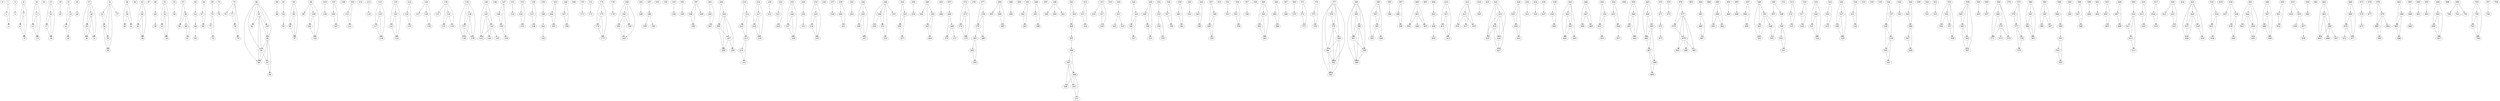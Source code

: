 digraph G {
    graph [fontsize=24]
    edge [fontsize=24]
    node [fontsize=24]
    ranksep = 1.5
    nodesep = .25
    0 -> { };
    1 -> { 2 3 };
    2 -> { 3 };
    3 -> { };
    4 -> { 5 };
    5 -> { };
    6 -> { 7 8 9 };
    7 -> { 8 9 };
    8 -> { 9 };
    9 -> { };
    10 -> { 11 12 13 };
    11 -> { 12 13 };
    12 -> { 13 };
    13 -> { };
    14 -> { };
    15 -> { 16 17 18 };
    16 -> { 17 18 };
    17 -> { 18 };
    18 -> { };
    19 -> { 20 };
    20 -> { };
    21 -> { 22 23 };
    22 -> { 23 24 };
    23 -> { 24 };
    24 -> { };
    25 -> { 26 };
    26 -> { };
    27 -> { 28 29 30 31 };
    28 -> { 29 30 31 };
    29 -> { 30 31 };
    30 -> { };
    31 -> { };
    32 -> { 33 34 35 36 37 };
    33 -> { 34 };
    34 -> { 35 36 };
    35 -> { 36 };
    36 -> { };
    37 -> { };
    38 -> { 39 40 41 };
    39 -> { 40 41 };
    40 -> { };
    41 -> { };
    42 -> { };
    43 -> { 44 45 46 };
    44 -> { 45 46 };
    45 -> { 46 };
    46 -> { };
    47 -> { };
    48 -> { 49 };
    49 -> { 50 };
    50 -> { };
    51 -> { 52 53 54 };
    52 -> { 53 54 };
    53 -> { 54 };
    54 -> { };
    55 -> { 56 };
    56 -> { };
    57 -> { 58 59 };
    58 -> { 59 60 61 };
    59 -> { };
    60 -> { 61 };
    61 -> { };
    62 -> { 63 };
    63 -> { 64 };
    64 -> { 65 };
    65 -> { };
    66 -> { 67 68 };
    67 -> { 68 };
    68 -> { };
    69 -> { 70 };
    70 -> { 71 72 };
    71 -> { 72 };
    72 -> { };
    73 -> { 74 };
    74 -> { };
    75 -> { 76 77 78 79 };
    76 -> { };
    77 -> { 78 };
    78 -> { 79 };
    79 -> { };
    80 -> { 81 82 83 84 85 86 };
    81 -> { 82 83 84 85 86 };
    82 -> { };
    83 -> { 84 };
    84 -> { 85 86 87 88 };
    85 -> { 86 87 };
    86 -> { };
    87 -> { 88 };
    88 -> { };
    89 -> { 90 };
    90 -> { };
    91 -> { 92 };
    92 -> { 93 };
    93 -> { };
    94 -> { 95 96 97 };
    95 -> { 96 97 };
    96 -> { 97 };
    97 -> { };
    98 -> { 99 100 101 102 };
    99 -> { };
    100 -> { 101 102 };
    101 -> { 102 };
    102 -> { };
    103 -> { 104 };
    104 -> { };
    105 -> { 106 107 };
    106 -> { 107 };
    107 -> { };
    108 -> { };
    109 -> { 110 111 };
    110 -> { 111 };
    111 -> { };
    112 -> { };
    113 -> { 114 };
    114 -> { };
    115 -> { 116 117 118 };
    116 -> { 117 118 };
    117 -> { 118 };
    118 -> { };
    119 -> { 120 121 122 };
    120 -> { 121 122 };
    121 -> { 122 };
    122 -> { };
    123 -> { 124 125 };
    124 -> { 125 };
    125 -> { };
    126 -> { 127 128 129 };
    127 -> { };
    128 -> { 129 };
    129 -> { };
    130 -> { 131 132 133 134 };
    131 -> { };
    132 -> { 133 134 };
    133 -> { };
    134 -> { };
    135 -> { 136 137 138 139 };
    136 -> { 137 138 139 };
    137 -> { 138 139 };
    138 -> { };
    139 -> { };
    140 -> { 141 142 143 };
    141 -> { 142 143 144 };
    142 -> { 143 144 145 };
    143 -> { };
    144 -> { };
    145 -> { };
    146 -> { };
    147 -> { 148 149 150 };
    148 -> { 149 };
    149 -> { 150 };
    150 -> { };
    151 -> { 152 };
    152 -> { };
    153 -> { 154 155 };
    154 -> { 155 };
    155 -> { };
    156 -> { 157 158 };
    157 -> { 158 };
    158 -> { };
    159 -> { 160 };
    160 -> { 161 };
    161 -> { 162 };
    162 -> { };
    163 -> { 164 165 };
    164 -> { 165 };
    165 -> { };
    166 -> { 167 168 };
    167 -> { 168 };
    168 -> { };
    169 -> { };
    170 -> { 171 };
    171 -> { };
    172 -> { 173 };
    173 -> { };
    174 -> { 175 176 177 };
    175 -> { 176 177 };
    176 -> { 177 };
    177 -> { };
    178 -> { 179 };
    179 -> { };
    180 -> { 181 182 183 184 };
    181 -> { 182 183 184 };
    182 -> { 183 };
    183 -> { };
    184 -> { };
    185 -> { 186 };
    186 -> { };
    187 -> { 188 };
    188 -> { 189 190 };
    189 -> { };
    190 -> { };
    191 -> { };
    192 -> { };
    193 -> { 194 };
    194 -> { };
    195 -> { 196 };
    196 -> { };
    197 -> { 198 199 200 };
    198 -> { 199 };
    199 -> { };
    200 -> { };
    201 -> { 202 203 };
    202 -> { 203 };
    203 -> { };
    204 -> { 205 206 };
    205 -> { 206 207 208 209 };
    206 -> { 207 208 };
    207 -> { 208 209 };
    208 -> { };
    209 -> { };
    210 -> { 211 212 };
    211 -> { 212 213 };
    212 -> { 213 };
    213 -> { 214 215 };
    214 -> { 215 };
    215 -> { };
    216 -> { 217 218 219 };
    217 -> { 218 219 };
    218 -> { 219 };
    219 -> { };
    220 -> { 221 };
    221 -> { };
    222 -> { 223 224 };
    223 -> { 224 };
    224 -> { };
    225 -> { 226 227 228 };
    226 -> { 227 228 };
    227 -> { 228 };
    228 -> { };
    229 -> { 230 };
    230 -> { 231 };
    231 -> { };
    232 -> { 233 234 235 };
    233 -> { 234 235 };
    234 -> { 235 };
    235 -> { };
    236 -> { };
    237 -> { 238 };
    238 -> { };
    239 -> { 240 241 };
    240 -> { 241 };
    241 -> { };
    242 -> { 243 };
    243 -> { };
    244 -> { 245 246 247 };
    245 -> { 246 247 };
    246 -> { 247 };
    247 -> { };
    248 -> { 249 250 251 252 253 };
    249 -> { 250 251 };
    250 -> { };
    251 -> { 252 };
    252 -> { };
    253 -> { };
    254 -> { 255 256 };
    255 -> { 256 257 };
    256 -> { 257 };
    257 -> { };
    258 -> { 259 };
    259 -> { };
    260 -> { 261 262 263 };
    261 -> { };
    262 -> { 263 264 };
    263 -> { 264 };
    264 -> { };
    265 -> { 266 };
    266 -> { };
    267 -> { 268 };
    268 -> { 269 270 };
    269 -> { 270 271 };
    270 -> { };
    271 -> { };
    272 -> { 273 274 275 };
    273 -> { 274 275 };
    274 -> { 275 };
    275 -> { };
    276 -> { };
    277 -> { 278 279 };
    278 -> { 279 280 };
    279 -> { 280 281 };
    280 -> { };
    281 -> { 282 283 };
    282 -> { 283 };
    283 -> { };
    284 -> { 285 286 287 };
    285 -> { };
    286 -> { 287 };
    287 -> { };
    288 -> { 289 };
    289 -> { };
    290 -> { };
    291 -> { 292 293 };
    292 -> { 293 };
    293 -> { };
    294 -> { 295 296 };
    295 -> { 296 };
    296 -> { };
    297 -> { };
    298 -> { 299 300 301 };
    299 -> { };
    300 -> { };
    301 -> { };
    302 -> { 303 304 };
    303 -> { 304 };
    304 -> { 305 };
    305 -> { 306 };
    306 -> { 307 308 };
    307 -> { 308 309 310 };
    308 -> { 309 310 311 };
    309 -> { };
    310 -> { 311 };
    311 -> { };
    312 -> { 313 314 };
    313 -> { 314 };
    314 -> { };
    315 -> { 316 317 318 };
    316 -> { };
    317 -> { 318 };
    318 -> { };
    319 -> { };
    320 -> { 321 };
    321 -> { 322 323 };
    322 -> { };
    323 -> { };
    324 -> { 325 326 };
    325 -> { 326 327 };
    326 -> { 327 };
    327 -> { };
    328 -> { 329 330 331 };
    329 -> { 330 };
    330 -> { 331 };
    331 -> { };
    332 -> { 333 };
    333 -> { 334 335 };
    334 -> { 335 };
    335 -> { };
    336 -> { 337 338 };
    337 -> { 338 };
    338 -> { };
    339 -> { 340 341 };
    340 -> { 341 };
    341 -> { };
    342 -> { 343 };
    343 -> { };
    344 -> { 345 346 };
    345 -> { 346 };
    346 -> { };
    347 -> { 348 349 };
    348 -> { 349 350 };
    349 -> { 350 };
    350 -> { };
    351 -> { };
    352 -> { 353 };
    353 -> { };
    354 -> { 355 356 };
    355 -> { 356 };
    356 -> { };
    357 -> { 358 };
    358 -> { };
    359 -> { };
    360 -> { 361 362 363 };
    361 -> { 362 363 };
    362 -> { 363 };
    363 -> { };
    364 -> { 365 366 };
    365 -> { 366 };
    366 -> { };
    367 -> { 368 };
    368 -> { };
    369 -> { 370 };
    370 -> { };
    371 -> { 372 373 };
    372 -> { 373 };
    373 -> { };
    374 -> { 375 376 };
    375 -> { 376 };
    376 -> { };
    377 -> { 378 379 380 381 382 383 };
    378 -> { 379 };
    379 -> { 380 381 382 };
    380 -> { 381 382 383 };
    381 -> { 382 383 };
    382 -> { 383 };
    383 -> { };
    384 -> { 385 386 387 388 389 };
    385 -> { 386 387 };
    386 -> { 387 388 389 };
    387 -> { 388 389 };
    388 -> { 389 };
    389 -> { };
    390 -> { 391 392 393 394 };
    391 -> { 392 };
    392 -> { 393 394 };
    393 -> { };
    394 -> { };
    395 -> { 396 };
    396 -> { };
    397 -> { 398 399 };
    398 -> { 399 };
    399 -> { };
    400 -> { 401 402 403 };
    401 -> { 402 403 404 };
    402 -> { };
    403 -> { };
    404 -> { };
    405 -> { };
    406 -> { 407 };
    407 -> { 408 };
    408 -> { 409 };
    409 -> { };
    410 -> { 411 412 413 };
    411 -> { 412 413 };
    412 -> { 413 };
    413 -> { };
    414 -> { 415 416 417 418 };
    415 -> { 416 417 418 };
    416 -> { };
    417 -> { };
    418 -> { };
    419 -> { 420 };
    420 -> { };
    421 -> { };
    422 -> { 423 424 425 426 };
    423 -> { 424 425 426 427 };
    424 -> { 425 426 427 };
    425 -> { };
    426 -> { 427 };
    427 -> { };
    428 -> { 429 430 431 };
    429 -> { 430 };
    430 -> { 431 };
    431 -> { };
    432 -> { 433 };
    433 -> { };
    434 -> { 435 };
    435 -> { };
    436 -> { 437 };
    437 -> { };
    438 -> { 439 440 };
    439 -> { 440 };
    440 -> { };
    441 -> { 442 443 444 445 };
    442 -> { 443 444 };
    443 -> { 444 445 };
    444 -> { };
    445 -> { };
    446 -> { 447 448 449 };
    447 -> { 448 449 };
    448 -> { };
    449 -> { };
    450 -> { 451 452 };
    451 -> { 452 453 };
    452 -> { 453 };
    453 -> { };
    454 -> { 455 456 };
    455 -> { 456 };
    456 -> { 457 };
    457 -> { };
    458 -> { };
    459 -> { 460 461 462 };
    460 -> { 461 462 };
    461 -> { 462 };
    462 -> { };
    463 -> { 464 465 466 };
    464 -> { 465 466 };
    465 -> { 466 467 468 };
    466 -> { 467 };
    467 -> { 468 469 };
    468 -> { 469 };
    469 -> { };
    470 -> { 471 };
    471 -> { 472 };
    472 -> { 473 };
    473 -> { };
    474 -> { 475 };
    475 -> { };
    476 -> { 477 478 };
    477 -> { 478 479 480 481 482 };
    478 -> { 479 };
    479 -> { 480 481 482 };
    480 -> { };
    481 -> { };
    482 -> { };
    483 -> { };
    484 -> { 485 };
    485 -> { 486 487 };
    486 -> { 487 };
    487 -> { };
    488 -> { };
    489 -> { 490 491 492 };
    490 -> { 491 492 };
    491 -> { };
    492 -> { };
    493 -> { 494 };
    494 -> { };
    495 -> { 496 };
    496 -> { };
    497 -> { 498 499 };
    498 -> { 499 };
    499 -> { };
    500 -> { 501 502 503 };
    501 -> { 502 503 504 505 };
    502 -> { 503 };
    503 -> { };
    504 -> { 505 };
    505 -> { };
    506 -> { 507 508 };
    507 -> { };
    508 -> { 509 };
    509 -> { 510 511 };
    510 -> { 511 };
    511 -> { };
    512 -> { };
    513 -> { 514 515 };
    514 -> { 515 };
    515 -> { };
    516 -> { 517 518 };
    517 -> { 518 };
    518 -> { };
    519 -> { 520 521 522 };
    520 -> { 521 522 };
    521 -> { 522 };
    522 -> { };
    523 -> { 524 525 };
    524 -> { 525 };
    525 -> { };
    526 -> { 527 528 529 };
    527 -> { 528 529 };
    528 -> { 529 };
    529 -> { };
    530 -> { 531 532 };
    531 -> { 532 };
    532 -> { };
    533 -> { };
    534 -> { };
    535 -> { };
    536 -> { 537 538 };
    537 -> { 538 539 };
    538 -> { 539 540 };
    539 -> { 540 541 };
    540 -> { 541 };
    541 -> { };
    542 -> { 543 };
    543 -> { };
    544 -> { 545 546 };
    545 -> { 546 };
    546 -> { 547 548 };
    547 -> { 548 };
    548 -> { };
    549 -> { };
    550 -> { 551 };
    551 -> { };
    552 -> { 553 };
    553 -> { };
    554 -> { 555 556 557 558 };
    555 -> { 556 557 };
    556 -> { };
    557 -> { 558 };
    558 -> { };
    559 -> { 560 561 562 563 };
    560 -> { 561 };
    561 -> { 562 563 };
    562 -> { 563 };
    563 -> { };
    564 -> { 565 };
    565 -> { };
    566 -> { 567 };
    567 -> { };
    568 -> { 569 570 571 572 };
    569 -> { 570 571 };
    570 -> { 571 572 573 };
    571 -> { };
    572 -> { };
    573 -> { };
    574 -> { };
    575 -> { 576 577 578 };
    576 -> { 577 };
    577 -> { 578 579 };
    578 -> { 579 };
    579 -> { };
    580 -> { 581 582 583 };
    581 -> { 582 583 };
    582 -> { 583 };
    583 -> { };
    584 -> { 585 586 587 };
    585 -> { 586 587 };
    586 -> { };
    587 -> { };
    588 -> { 589 590 };
    589 -> { 590 };
    590 -> { 591 };
    591 -> { 592 593 };
    592 -> { 593 };
    593 -> { };
    594 -> { 595 };
    595 -> { };
    596 -> { 597 598 };
    597 -> { 598 };
    598 -> { };
    599 -> { 600 };
    600 -> { };
    601 -> { 602 };
    602 -> { };
    603 -> { 604 605 };
    604 -> { 605 };
    605 -> { };
    606 -> { 607 608 };
    607 -> { 608 };
    608 -> { };
    609 -> { 610 };
    610 -> { 611 612 613 };
    611 -> { 612 };
    612 -> { 613 };
    613 -> { };
    614 -> { 615 616 };
    615 -> { 616 };
    616 -> { };
    617 -> { 618 619 };
    618 -> { 619 };
    619 -> { };
    620 -> { 621 622 623 };
    621 -> { };
    622 -> { 623 };
    623 -> { };
    624 -> { };
    625 -> { 626 627 628 629 630 };
    626 -> { 627 628 629 };
    627 -> { 628 };
    628 -> { };
    629 -> { 630 };
    630 -> { };
    631 -> { 632 633 };
    632 -> { 633 634 };
    633 -> { 634 };
    634 -> { };
    635 -> { };
    636 -> { 637 638 639 };
    637 -> { };
    638 -> { 639 640 };
    639 -> { 640 };
    640 -> { };
    641 -> { 642 643 644 645 };
    642 -> { 643 644 645 };
    643 -> { };
    644 -> { 645 };
    645 -> { };
    646 -> { 647 648 649 };
    647 -> { 648 649 };
    648 -> { 649 };
    649 -> { };
    650 -> { 651 652 };
    651 -> { 652 };
    652 -> { };
    653 -> { 654 655 };
    654 -> { };
    655 -> { 656 657 };
    656 -> { };
    657 -> { 658 };
    658 -> { };
    659 -> { 660 };
    660 -> { };
    661 -> { };
    662 -> { 663 664 665 };
    663 -> { 664 665 666 };
    664 -> { 665 666 667 };
    665 -> { };
    666 -> { };
    667 -> { };
    668 -> { 669 670 671 };
    669 -> { 670 671 };
    670 -> { 671 672 };
    671 -> { };
    672 -> { };
    673 -> { 674 };
    674 -> { 675 };
    675 -> { };
    676 -> { 677 };
    677 -> { };
    678 -> { 679 680 };
    679 -> { 680 681 682 };
    680 -> { 681 };
    681 -> { };
    682 -> { };
    683 -> { 684 685 };
    684 -> { 685 686 };
    685 -> { 686 };
    686 -> { };
    687 -> { 688 };
    688 -> { 689 };
    689 -> { };
    690 -> { 691 };
    691 -> { };
    692 -> { 693 };
    693 -> { };
    694 -> { 695 696 697 };
    695 -> { 696 697 };
    696 -> { 697 };
    697 -> { };
    698 -> { };
    699 -> { 700 701 702 };
    700 -> { };
    701 -> { };
    702 -> { };
    703 -> { 704 705 706 };
    704 -> { 705 706 };
    705 -> { 706 };
    706 -> { };
    707 -> { 708 };
    708 -> { };
    709 -> { };
}
